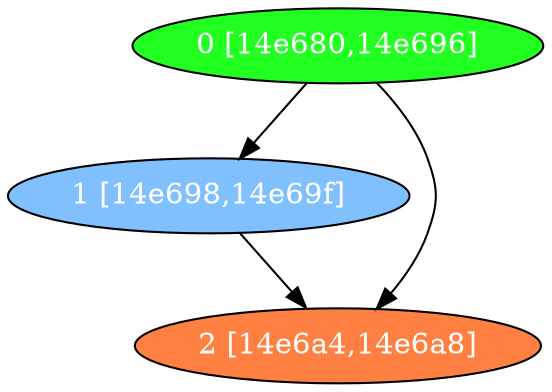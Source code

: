 diGraph libnss3{
	libnss3_0  [style=filled fillcolor="#20FF20" fontcolor="#ffffff" shape=oval label="0 [14e680,14e696]"]
	libnss3_1  [style=filled fillcolor="#80C0FF" fontcolor="#ffffff" shape=oval label="1 [14e698,14e69f]"]
	libnss3_2  [style=filled fillcolor="#FF8040" fontcolor="#ffffff" shape=oval label="2 [14e6a4,14e6a8]"]

	libnss3_0 -> libnss3_1
	libnss3_0 -> libnss3_2
	libnss3_1 -> libnss3_2
}